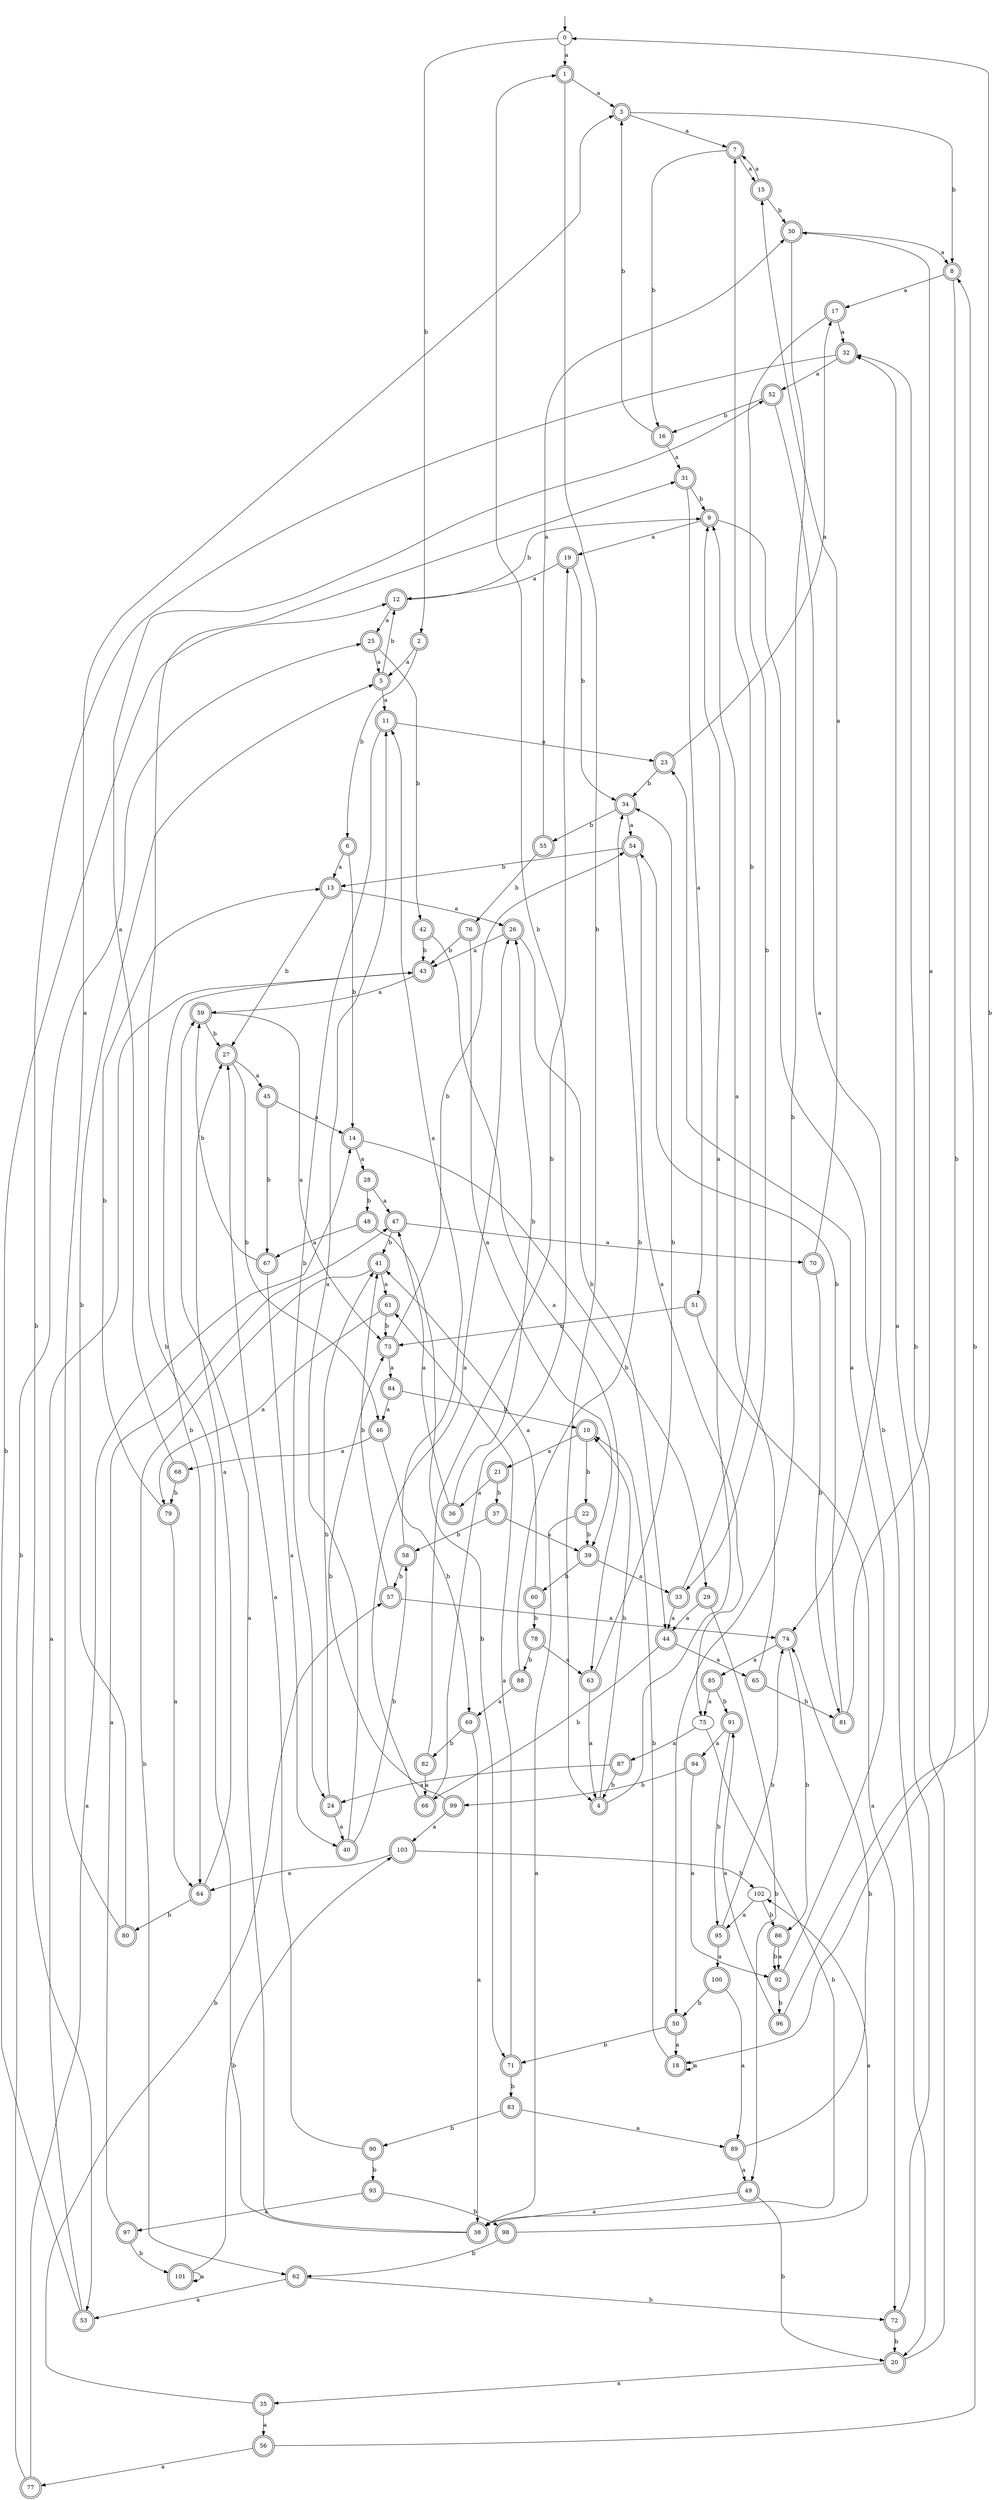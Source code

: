 digraph RandomDFA {
  __start0 [label="", shape=none];
  __start0 -> 0 [label=""];
  0 [shape=circle]
  0 -> 1 [label="a"]
  0 -> 2 [label="b"]
  1 [shape=doublecircle]
  1 -> 3 [label="a"]
  1 -> 4 [label="b"]
  2 [shape=doublecircle]
  2 -> 5 [label="a"]
  2 -> 6 [label="b"]
  3 [shape=doublecircle]
  3 -> 7 [label="a"]
  3 -> 8 [label="b"]
  4 [shape=doublecircle]
  4 -> 9 [label="a"]
  4 -> 10 [label="b"]
  5 [shape=doublecircle]
  5 -> 11 [label="a"]
  5 -> 12 [label="b"]
  6 [shape=doublecircle]
  6 -> 13 [label="a"]
  6 -> 14 [label="b"]
  7 [shape=doublecircle]
  7 -> 15 [label="a"]
  7 -> 16 [label="b"]
  8 [shape=doublecircle]
  8 -> 17 [label="a"]
  8 -> 18 [label="b"]
  9 [shape=doublecircle]
  9 -> 19 [label="a"]
  9 -> 20 [label="b"]
  10 [shape=doublecircle]
  10 -> 21 [label="a"]
  10 -> 22 [label="b"]
  11 [shape=doublecircle]
  11 -> 23 [label="a"]
  11 -> 24 [label="b"]
  12 [shape=doublecircle]
  12 -> 25 [label="a"]
  12 -> 9 [label="b"]
  13 [shape=doublecircle]
  13 -> 26 [label="a"]
  13 -> 27 [label="b"]
  14 [shape=doublecircle]
  14 -> 28 [label="a"]
  14 -> 29 [label="b"]
  15 [shape=doublecircle]
  15 -> 7 [label="a"]
  15 -> 30 [label="b"]
  16 [shape=doublecircle]
  16 -> 31 [label="a"]
  16 -> 3 [label="b"]
  17 [shape=doublecircle]
  17 -> 32 [label="a"]
  17 -> 33 [label="b"]
  18 [shape=doublecircle]
  18 -> 18 [label="a"]
  18 -> 10 [label="b"]
  19 [shape=doublecircle]
  19 -> 12 [label="a"]
  19 -> 34 [label="b"]
  20 [shape=doublecircle]
  20 -> 35 [label="a"]
  20 -> 32 [label="b"]
  21 [shape=doublecircle]
  21 -> 36 [label="a"]
  21 -> 37 [label="b"]
  22 [shape=doublecircle]
  22 -> 38 [label="a"]
  22 -> 39 [label="b"]
  23 [shape=doublecircle]
  23 -> 17 [label="a"]
  23 -> 34 [label="b"]
  24 [shape=doublecircle]
  24 -> 40 [label="a"]
  24 -> 41 [label="b"]
  25 [shape=doublecircle]
  25 -> 5 [label="a"]
  25 -> 42 [label="b"]
  26 [shape=doublecircle]
  26 -> 43 [label="a"]
  26 -> 44 [label="b"]
  27 [shape=doublecircle]
  27 -> 45 [label="a"]
  27 -> 46 [label="b"]
  28 [shape=doublecircle]
  28 -> 47 [label="a"]
  28 -> 48 [label="b"]
  29 [shape=doublecircle]
  29 -> 44 [label="a"]
  29 -> 49 [label="b"]
  30 [shape=doublecircle]
  30 -> 8 [label="a"]
  30 -> 50 [label="b"]
  31 [shape=doublecircle]
  31 -> 51 [label="a"]
  31 -> 9 [label="b"]
  32 [shape=doublecircle]
  32 -> 52 [label="a"]
  32 -> 53 [label="b"]
  33 [shape=doublecircle]
  33 -> 44 [label="a"]
  33 -> 7 [label="b"]
  34 [shape=doublecircle]
  34 -> 54 [label="a"]
  34 -> 55 [label="b"]
  35 [shape=doublecircle]
  35 -> 56 [label="a"]
  35 -> 57 [label="b"]
  36 [shape=doublecircle]
  36 -> 47 [label="a"]
  36 -> 26 [label="b"]
  37 [shape=doublecircle]
  37 -> 39 [label="a"]
  37 -> 58 [label="b"]
  38 [shape=doublecircle]
  38 -> 59 [label="a"]
  38 -> 31 [label="b"]
  39 [shape=doublecircle]
  39 -> 33 [label="a"]
  39 -> 60 [label="b"]
  40 [shape=doublecircle]
  40 -> 11 [label="a"]
  40 -> 58 [label="b"]
  41 [shape=doublecircle]
  41 -> 61 [label="a"]
  41 -> 62 [label="b"]
  42 [shape=doublecircle]
  42 -> 63 [label="a"]
  42 -> 43 [label="b"]
  43 [shape=doublecircle]
  43 -> 59 [label="a"]
  43 -> 64 [label="b"]
  44 [shape=doublecircle]
  44 -> 65 [label="a"]
  44 -> 66 [label="b"]
  45 [shape=doublecircle]
  45 -> 14 [label="a"]
  45 -> 67 [label="b"]
  46 [shape=doublecircle]
  46 -> 68 [label="a"]
  46 -> 69 [label="b"]
  47 [shape=doublecircle]
  47 -> 70 [label="a"]
  47 -> 41 [label="b"]
  48 [shape=doublecircle]
  48 -> 67 [label="a"]
  48 -> 71 [label="b"]
  49 [shape=doublecircle]
  49 -> 38 [label="a"]
  49 -> 20 [label="b"]
  50 [shape=doublecircle]
  50 -> 18 [label="a"]
  50 -> 71 [label="b"]
  51 [shape=doublecircle]
  51 -> 72 [label="a"]
  51 -> 73 [label="b"]
  52 [shape=doublecircle]
  52 -> 74 [label="a"]
  52 -> 16 [label="b"]
  53 [shape=doublecircle]
  53 -> 43 [label="a"]
  53 -> 12 [label="b"]
  54 [shape=doublecircle]
  54 -> 75 [label="a"]
  54 -> 13 [label="b"]
  55 [shape=doublecircle]
  55 -> 30 [label="a"]
  55 -> 76 [label="b"]
  56 [shape=doublecircle]
  56 -> 77 [label="a"]
  56 -> 8 [label="b"]
  57 [shape=doublecircle]
  57 -> 74 [label="a"]
  57 -> 41 [label="b"]
  58 [shape=doublecircle]
  58 -> 11 [label="a"]
  58 -> 57 [label="b"]
  59 [shape=doublecircle]
  59 -> 73 [label="a"]
  59 -> 27 [label="b"]
  60 [shape=doublecircle]
  60 -> 41 [label="a"]
  60 -> 78 [label="b"]
  61 [shape=doublecircle]
  61 -> 79 [label="a"]
  61 -> 73 [label="b"]
  62 [shape=doublecircle]
  62 -> 53 [label="a"]
  62 -> 72 [label="b"]
  63 [shape=doublecircle]
  63 -> 4 [label="a"]
  63 -> 34 [label="b"]
  64 [shape=doublecircle]
  64 -> 27 [label="a"]
  64 -> 80 [label="b"]
  65 [shape=doublecircle]
  65 -> 9 [label="a"]
  65 -> 81 [label="b"]
  66 [shape=doublecircle]
  66 -> 26 [label="a"]
  66 -> 1 [label="b"]
  67 [shape=doublecircle]
  67 -> 40 [label="a"]
  67 -> 59 [label="b"]
  68 [shape=doublecircle]
  68 -> 52 [label="a"]
  68 -> 79 [label="b"]
  69 [shape=doublecircle]
  69 -> 38 [label="a"]
  69 -> 82 [label="b"]
  70 [shape=doublecircle]
  70 -> 15 [label="a"]
  70 -> 81 [label="b"]
  71 [shape=doublecircle]
  71 -> 61 [label="a"]
  71 -> 83 [label="b"]
  72 [shape=doublecircle]
  72 -> 32 [label="a"]
  72 -> 20 [label="b"]
  73 [shape=doublecircle]
  73 -> 84 [label="a"]
  73 -> 54 [label="b"]
  74 [shape=doublecircle]
  74 -> 85 [label="a"]
  74 -> 86 [label="b"]
  75
  75 -> 87 [label="a"]
  75 -> 38 [label="b"]
  76 [shape=doublecircle]
  76 -> 39 [label="a"]
  76 -> 43 [label="b"]
  77 [shape=doublecircle]
  77 -> 14 [label="a"]
  77 -> 25 [label="b"]
  78 [shape=doublecircle]
  78 -> 63 [label="a"]
  78 -> 88 [label="b"]
  79 [shape=doublecircle]
  79 -> 64 [label="a"]
  79 -> 13 [label="b"]
  80 [shape=doublecircle]
  80 -> 3 [label="a"]
  80 -> 5 [label="b"]
  81 [shape=doublecircle]
  81 -> 30 [label="a"]
  81 -> 54 [label="b"]
  82 [shape=doublecircle]
  82 -> 66 [label="a"]
  82 -> 19 [label="b"]
  83 [shape=doublecircle]
  83 -> 89 [label="a"]
  83 -> 90 [label="b"]
  84 [shape=doublecircle]
  84 -> 46 [label="a"]
  84 -> 10 [label="b"]
  85 [shape=doublecircle]
  85 -> 75 [label="a"]
  85 -> 91 [label="b"]
  86 [shape=doublecircle]
  86 -> 92 [label="a"]
  86 -> 92 [label="b"]
  87 [shape=doublecircle]
  87 -> 24 [label="a"]
  87 -> 4 [label="b"]
  88 [shape=doublecircle]
  88 -> 69 [label="a"]
  88 -> 34 [label="b"]
  89 [shape=doublecircle]
  89 -> 49 [label="a"]
  89 -> 74 [label="b"]
  90 [shape=doublecircle]
  90 -> 27 [label="a"]
  90 -> 93 [label="b"]
  91 [shape=doublecircle]
  91 -> 94 [label="a"]
  91 -> 95 [label="b"]
  92 [shape=doublecircle]
  92 -> 23 [label="a"]
  92 -> 96 [label="b"]
  93 [shape=doublecircle]
  93 -> 97 [label="a"]
  93 -> 98 [label="b"]
  94 [shape=doublecircle]
  94 -> 92 [label="a"]
  94 -> 99 [label="b"]
  95 [shape=doublecircle]
  95 -> 100 [label="a"]
  95 -> 74 [label="b"]
  96 [shape=doublecircle]
  96 -> 91 [label="a"]
  96 -> 0 [label="b"]
  97 [shape=doublecircle]
  97 -> 47 [label="a"]
  97 -> 101 [label="b"]
  98 [shape=doublecircle]
  98 -> 102 [label="a"]
  98 -> 62 [label="b"]
  99 [shape=doublecircle]
  99 -> 103 [label="a"]
  99 -> 73 [label="b"]
  100 [shape=doublecircle]
  100 -> 89 [label="a"]
  100 -> 50 [label="b"]
  101 [shape=doublecircle]
  101 -> 101 [label="a"]
  101 -> 103 [label="b"]
  102
  102 -> 95 [label="a"]
  102 -> 86 [label="b"]
  103 [shape=doublecircle]
  103 -> 64 [label="a"]
  103 -> 102 [label="b"]
}
